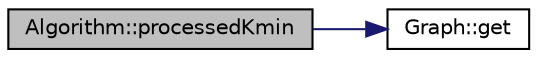 digraph "Algorithm::processedKmin"
{
  edge [fontname="Helvetica",fontsize="10",labelfontname="Helvetica",labelfontsize="10"];
  node [fontname="Helvetica",fontsize="10",shape=record];
  rankdir="LR";
  Node214 [label="Algorithm::processedKmin",height=0.2,width=0.4,color="black", fillcolor="grey75", style="filled", fontcolor="black"];
  Node214 -> Node215 [color="midnightblue",fontsize="10",style="solid",fontname="Helvetica"];
  Node215 [label="Graph::get",height=0.2,width=0.4,color="black", fillcolor="white", style="filled",URL="$class_graph.html#a78762961b8cf256a828c80cb7ec26021",tooltip="get "];
}
